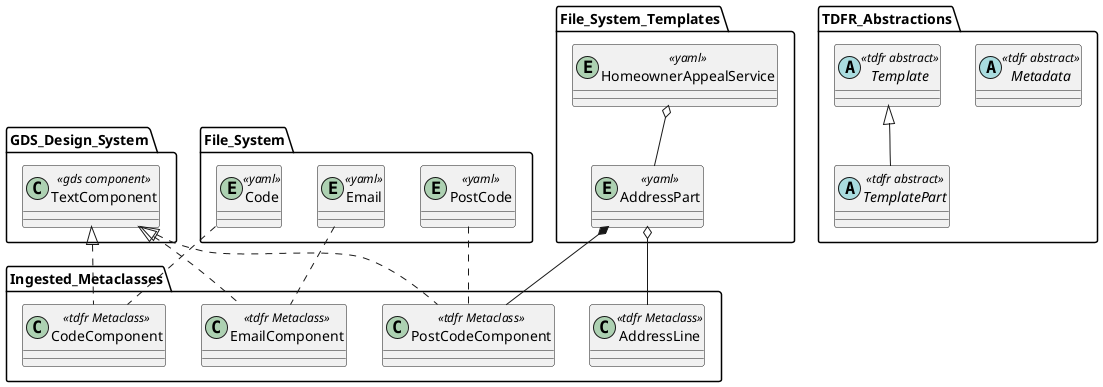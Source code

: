 @startuml

package GDS_Design_System {
    class TextComponent << gds component >>
}

package File_System {
    entity Email << yaml >>
    entity Code << yaml >>
    entity PostCode << yaml >>
}

package Ingested_Metaclasses {
    class EmailComponent << tdfr Metaclass >>
    class CodeComponent << tdfr Metaclass >>
    class PostCodeComponent << tdfr Metaclass >>
    class AddressLine << tdfr Metaclass >>
}

Email .. EmailComponent
Code .. CodeComponent
PostCode .. PostCodeComponent

package TDFR_Abstractions {
    abstract Metadata << tdfr abstract >>
    abstract TemplatePart <<tdfr abstract>>
    abstract Template <<tdfr abstract>>
}

TextComponent <|.. EmailComponent
TextComponent <|.. CodeComponent
TextComponent <|.. PostCodeComponent

Template <|-- TemplatePart

package File_System_Templates {
    entity HomeownerAppealService << yaml >>
    entity AddressPart << yaml >>
    HomeownerAppealService o-- AddressPart
    AddressPart o-- AddressLine
    AddressPart *-- PostCodeComponent
}
@enduml
